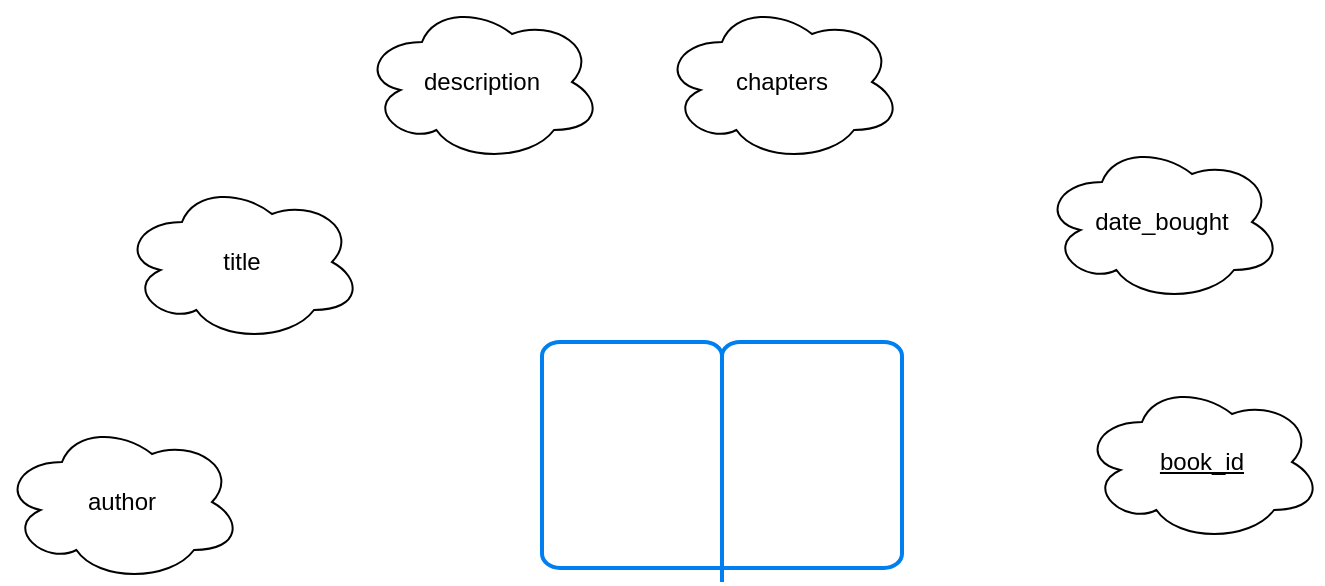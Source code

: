 <mxfile>
    <diagram id="EQLiBeV4V60wtyqsQ8PN" name="Purpose">
        <mxGraphModel dx="1758" dy="1150" grid="1" gridSize="10" guides="1" tooltips="1" connect="1" arrows="1" fold="1" page="1" pageScale="1" pageWidth="850" pageHeight="1100" math="0" shadow="0">
            <root>
                <mxCell id="0"/>
                <mxCell id="1" parent="0"/>
                <mxCell id="2" value="" style="html=1;verticalLabelPosition=bottom;align=center;labelBackgroundColor=#ffffff;verticalAlign=top;strokeWidth=2;strokeColor=#0080F0;shadow=0;dashed=0;shape=mxgraph.ios7.icons.book;" parent="1" vertex="1">
                    <mxGeometry x="330" y="440" width="180" height="120" as="geometry"/>
                </mxCell>
                <mxCell id="3" value="author" style="ellipse;shape=cloud;whiteSpace=wrap;html=1;" parent="1" vertex="1">
                    <mxGeometry x="60" y="480" width="120" height="80" as="geometry"/>
                </mxCell>
                <mxCell id="4" value="title" style="ellipse;shape=cloud;whiteSpace=wrap;html=1;" parent="1" vertex="1">
                    <mxGeometry x="120" y="360" width="120" height="80" as="geometry"/>
                </mxCell>
                <mxCell id="5" value="description" style="ellipse;shape=cloud;whiteSpace=wrap;html=1;" parent="1" vertex="1">
                    <mxGeometry x="240" y="270" width="120" height="80" as="geometry"/>
                </mxCell>
                <mxCell id="6" value="chapters" style="ellipse;shape=cloud;whiteSpace=wrap;html=1;" parent="1" vertex="1">
                    <mxGeometry x="390" y="270" width="120" height="80" as="geometry"/>
                </mxCell>
                <mxCell id="7" value="date_bought" style="ellipse;shape=cloud;whiteSpace=wrap;html=1;" parent="1" vertex="1">
                    <mxGeometry x="580" y="340" width="120" height="80" as="geometry"/>
                </mxCell>
                <mxCell id="8" value="&lt;u&gt;book_id&lt;/u&gt;" style="ellipse;shape=cloud;whiteSpace=wrap;html=1;" parent="1" vertex="1">
                    <mxGeometry x="600" y="460" width="120" height="80" as="geometry"/>
                </mxCell>
            </root>
        </mxGraphModel>
    </diagram>
    <diagram id="KGYYj9UqTgD0QuARNtIw" name="ER">
        <mxGraphModel dx="1758" dy="1150" grid="1" gridSize="10" guides="1" tooltips="1" connect="1" arrows="1" fold="1" page="1" pageScale="1" pageWidth="850" pageHeight="1100" math="0" shadow="0">
            <root>
                <mxCell id="koAOxHY6eIkHPWs9ncYI-0"/>
                <mxCell id="koAOxHY6eIkHPWs9ncYI-1" parent="koAOxHY6eIkHPWs9ncYI-0"/>
                <mxCell id="koAOxHY6eIkHPWs9ncYI-2" value="Owner" style="whiteSpace=wrap;html=1;align=center;" parent="koAOxHY6eIkHPWs9ncYI-1" vertex="1">
                    <mxGeometry x="355" y="280" width="100" height="60" as="geometry"/>
                </mxCell>
                <mxCell id="LvQcZSOw0opRjrNvu0Ek-9" style="edgeStyle=none;html=1;exitX=1;exitY=0.5;exitDx=0;exitDy=0;entryX=0;entryY=0.5;entryDx=0;entryDy=0;endArrow=none;endFill=0;" parent="koAOxHY6eIkHPWs9ncYI-1" source="koAOxHY6eIkHPWs9ncYI-3" target="LvQcZSOw0opRjrNvu0Ek-0" edge="1">
                    <mxGeometry relative="1" as="geometry"/>
                </mxCell>
                <mxCell id="LvQcZSOw0opRjrNvu0Ek-10" style="edgeStyle=none;html=1;exitX=1;exitY=1;exitDx=0;exitDy=0;entryX=0.08;entryY=0.233;entryDx=0;entryDy=0;entryPerimeter=0;endArrow=none;endFill=0;" parent="koAOxHY6eIkHPWs9ncYI-1" source="koAOxHY6eIkHPWs9ncYI-3" target="mpwCbIrCfIONFNvYKn1a-2" edge="1">
                    <mxGeometry relative="1" as="geometry"/>
                </mxCell>
                <mxCell id="LvQcZSOw0opRjrNvu0Ek-11" style="edgeStyle=none;html=1;exitX=0.75;exitY=1;exitDx=0;exitDy=0;entryX=0.5;entryY=0;entryDx=0;entryDy=0;endArrow=none;endFill=0;" parent="koAOxHY6eIkHPWs9ncYI-1" source="koAOxHY6eIkHPWs9ncYI-3" target="mpwCbIrCfIONFNvYKn1a-1" edge="1">
                    <mxGeometry relative="1" as="geometry"/>
                </mxCell>
                <mxCell id="LvQcZSOw0opRjrNvu0Ek-12" style="edgeStyle=none;html=1;exitX=0.25;exitY=1;exitDx=0;exitDy=0;entryX=0.72;entryY=0.033;entryDx=0;entryDy=0;entryPerimeter=0;endArrow=none;endFill=0;" parent="koAOxHY6eIkHPWs9ncYI-1" source="koAOxHY6eIkHPWs9ncYI-3" target="koAOxHY6eIkHPWs9ncYI-6" edge="1">
                    <mxGeometry relative="1" as="geometry"/>
                </mxCell>
                <mxCell id="LvQcZSOw0opRjrNvu0Ek-13" style="edgeStyle=none;html=1;exitX=0;exitY=0.75;exitDx=0;exitDy=0;entryX=0.947;entryY=0.217;entryDx=0;entryDy=0;entryPerimeter=0;endArrow=none;endFill=0;" parent="koAOxHY6eIkHPWs9ncYI-1" source="koAOxHY6eIkHPWs9ncYI-3" target="koAOxHY6eIkHPWs9ncYI-5" edge="1">
                    <mxGeometry relative="1" as="geometry"/>
                </mxCell>
                <mxCell id="LvQcZSOw0opRjrNvu0Ek-14" style="edgeStyle=none;html=1;exitX=0;exitY=0.25;exitDx=0;exitDy=0;endArrow=none;endFill=0;" parent="koAOxHY6eIkHPWs9ncYI-1" source="koAOxHY6eIkHPWs9ncYI-3" target="koAOxHY6eIkHPWs9ncYI-4" edge="1">
                    <mxGeometry relative="1" as="geometry"/>
                </mxCell>
                <mxCell id="koAOxHY6eIkHPWs9ncYI-3" value="Book" style="whiteSpace=wrap;html=1;align=center;" parent="koAOxHY6eIkHPWs9ncYI-1" vertex="1">
                    <mxGeometry x="330" y="560" width="150" height="60" as="geometry"/>
                </mxCell>
                <mxCell id="koAOxHY6eIkHPWs9ncYI-4" value="&lt;span style=&quot;border-bottom: 1px dotted&quot;&gt;&lt;u&gt;book_id&lt;/u&gt;&lt;/span&gt;" style="ellipse;whiteSpace=wrap;html=1;align=center;" parent="koAOxHY6eIkHPWs9ncYI-1" vertex="1">
                    <mxGeometry x="130" y="560" width="100" height="40" as="geometry"/>
                </mxCell>
                <mxCell id="koAOxHY6eIkHPWs9ncYI-5" value="&lt;span style=&quot;border-bottom: 1px dotted&quot;&gt;author&lt;/span&gt;" style="ellipse;whiteSpace=wrap;html=1;align=center;" parent="koAOxHY6eIkHPWs9ncYI-1" vertex="1">
                    <mxGeometry x="170" y="630" width="100" height="40" as="geometry"/>
                </mxCell>
                <mxCell id="koAOxHY6eIkHPWs9ncYI-6" value="&lt;span style=&quot;border-bottom: 1px dotted&quot;&gt;title&lt;br&gt;&lt;/span&gt;" style="ellipse;whiteSpace=wrap;html=1;align=center;" parent="koAOxHY6eIkHPWs9ncYI-1" vertex="1">
                    <mxGeometry x="290" y="680" width="100" height="40" as="geometry"/>
                </mxCell>
                <mxCell id="mpwCbIrCfIONFNvYKn1a-1" value="&lt;span style=&quot;border-bottom: 1px dotted&quot;&gt;description&lt;/span&gt;" style="ellipse;whiteSpace=wrap;html=1;align=center;" parent="koAOxHY6eIkHPWs9ncYI-1" vertex="1">
                    <mxGeometry x="410" y="680" width="100" height="40" as="geometry"/>
                </mxCell>
                <mxCell id="mpwCbIrCfIONFNvYKn1a-2" value="&lt;span style=&quot;border-bottom: 1px dotted&quot;&gt;date_bought&lt;/span&gt;" style="ellipse;whiteSpace=wrap;html=1;align=center;" parent="koAOxHY6eIkHPWs9ncYI-1" vertex="1">
                    <mxGeometry x="530" y="630" width="100" height="40" as="geometry"/>
                </mxCell>
                <mxCell id="LvQcZSOw0opRjrNvu0Ek-0" value="&lt;span style=&quot;border-bottom: 1px dotted&quot;&gt;chapters&lt;/span&gt;" style="ellipse;whiteSpace=wrap;html=1;align=center;" parent="koAOxHY6eIkHPWs9ncYI-1" vertex="1">
                    <mxGeometry x="540" y="550" width="110" height="40" as="geometry"/>
                </mxCell>
                <mxCell id="LvQcZSOw0opRjrNvu0Ek-5" style="edgeStyle=none;html=1;entryX=0.5;entryY=0;entryDx=0;entryDy=0;endArrow=ERmany;endFill=0;" parent="koAOxHY6eIkHPWs9ncYI-1" source="LvQcZSOw0opRjrNvu0Ek-3" target="koAOxHY6eIkHPWs9ncYI-3" edge="1">
                    <mxGeometry relative="1" as="geometry"/>
                </mxCell>
                <mxCell id="LvQcZSOw0opRjrNvu0Ek-8" style="edgeStyle=none;html=1;entryX=0.5;entryY=1;entryDx=0;entryDy=0;endArrow=ERone;endFill=0;" parent="koAOxHY6eIkHPWs9ncYI-1" source="LvQcZSOw0opRjrNvu0Ek-3" target="koAOxHY6eIkHPWs9ncYI-2" edge="1">
                    <mxGeometry relative="1" as="geometry"/>
                </mxCell>
                <mxCell id="LvQcZSOw0opRjrNvu0Ek-3" value="own" style="shape=rhombus;perimeter=rhombusPerimeter;whiteSpace=wrap;html=1;align=center;" parent="koAOxHY6eIkHPWs9ncYI-1" vertex="1">
                    <mxGeometry x="345" y="390" width="120" height="80" as="geometry"/>
                </mxCell>
            </root>
        </mxGraphModel>
    </diagram>
    <diagram id="xvQ-C9ccQKh_zx2GTqcE" name="UML">
        <mxGraphModel dx="1758" dy="1150" grid="1" gridSize="10" guides="1" tooltips="1" connect="1" arrows="1" fold="1" page="1" pageScale="1" pageWidth="850" pageHeight="1100" math="0" shadow="0">
            <root>
                <mxCell id="xjbJNIg-MPgf1Dh7jckD-0"/>
                <mxCell id="xjbJNIg-MPgf1Dh7jckD-1" parent="xjbJNIg-MPgf1Dh7jckD-0"/>
                <mxCell id="YTXy7Z1mmAvqwpk9lPbU-1" value="Book" style="swimlane;fontStyle=1;align=center;verticalAlign=top;childLayout=stackLayout;horizontal=1;startSize=26;horizontalStack=0;resizeParent=1;resizeParentMax=0;resizeLast=0;collapsible=1;marginBottom=0;" parent="xjbJNIg-MPgf1Dh7jckD-1" vertex="1">
                    <mxGeometry x="340" y="410" width="160" height="268" as="geometry"/>
                </mxCell>
                <mxCell id="YTXy7Z1mmAvqwpk9lPbU-2" value="+ book_id: int" style="text;strokeColor=none;fillColor=none;align=left;verticalAlign=top;spacingLeft=4;spacingRight=4;overflow=hidden;rotatable=0;points=[[0,0.5],[1,0.5]];portConstraint=eastwest;fontStyle=4" parent="YTXy7Z1mmAvqwpk9lPbU-1" vertex="1">
                    <mxGeometry y="26" width="160" height="26" as="geometry"/>
                </mxCell>
                <mxCell id="YTXy7Z1mmAvqwpk9lPbU-6" value="+ author: string" style="text;strokeColor=none;fillColor=none;align=left;verticalAlign=top;spacingLeft=4;spacingRight=4;overflow=hidden;rotatable=0;points=[[0,0.5],[1,0.5]];portConstraint=eastwest;fontStyle=0" parent="YTXy7Z1mmAvqwpk9lPbU-1" vertex="1">
                    <mxGeometry y="52" width="160" height="26" as="geometry"/>
                </mxCell>
                <mxCell id="PYXwK2j2h9hHiINXVTxd-0" value="+ title: string" style="text;strokeColor=none;fillColor=none;align=left;verticalAlign=top;spacingLeft=4;spacingRight=4;overflow=hidden;rotatable=0;points=[[0,0.5],[1,0.5]];portConstraint=eastwest;fontStyle=0" parent="YTXy7Z1mmAvqwpk9lPbU-1" vertex="1">
                    <mxGeometry y="78" width="160" height="26" as="geometry"/>
                </mxCell>
                <mxCell id="YTXy7Z1mmAvqwpk9lPbU-7" value="+ chapters: int" style="text;strokeColor=none;fillColor=none;align=left;verticalAlign=top;spacingLeft=4;spacingRight=4;overflow=hidden;rotatable=0;points=[[0,0.5],[1,0.5]];portConstraint=eastwest;fontStyle=0" parent="YTXy7Z1mmAvqwpk9lPbU-1" vertex="1">
                    <mxGeometry y="104" width="160" height="26" as="geometry"/>
                </mxCell>
                <mxCell id="YTXy7Z1mmAvqwpk9lPbU-8" value="+ date_bought: int" style="text;strokeColor=none;fillColor=none;align=left;verticalAlign=top;spacingLeft=4;spacingRight=4;overflow=hidden;rotatable=0;points=[[0,0.5],[1,0.5]];portConstraint=eastwest;fontStyle=0" parent="YTXy7Z1mmAvqwpk9lPbU-1" vertex="1">
                    <mxGeometry y="130" width="160" height="26" as="geometry"/>
                </mxCell>
                <mxCell id="YTXy7Z1mmAvqwpk9lPbU-9" value="+ description: string" style="text;strokeColor=none;fillColor=none;align=left;verticalAlign=top;spacingLeft=4;spacingRight=4;overflow=hidden;rotatable=0;points=[[0,0.5],[1,0.5]];portConstraint=eastwest;fontStyle=0" parent="YTXy7Z1mmAvqwpk9lPbU-1" vertex="1">
                    <mxGeometry y="156" width="160" height="26" as="geometry"/>
                </mxCell>
                <mxCell id="YTXy7Z1mmAvqwpk9lPbU-3" value="" style="line;strokeWidth=1;fillColor=none;align=left;verticalAlign=middle;spacingTop=-1;spacingLeft=3;spacingRight=3;rotatable=0;labelPosition=right;points=[];portConstraint=eastwest;" parent="YTXy7Z1mmAvqwpk9lPbU-1" vertex="1">
                    <mxGeometry y="182" width="160" height="8" as="geometry"/>
                </mxCell>
                <mxCell id="YTXy7Z1mmAvqwpk9lPbU-4" value="+ addBook()" style="text;strokeColor=none;fillColor=none;align=left;verticalAlign=top;spacingLeft=4;spacingRight=4;overflow=hidden;rotatable=0;points=[[0,0.5],[1,0.5]];portConstraint=eastwest;" parent="YTXy7Z1mmAvqwpk9lPbU-1" vertex="1">
                    <mxGeometry y="190" width="160" height="26" as="geometry"/>
                </mxCell>
                <mxCell id="PYXwK2j2h9hHiINXVTxd-1" value="+ deleteBook()" style="text;strokeColor=none;fillColor=none;align=left;verticalAlign=top;spacingLeft=4;spacingRight=4;overflow=hidden;rotatable=0;points=[[0,0.5],[1,0.5]];portConstraint=eastwest;" parent="YTXy7Z1mmAvqwpk9lPbU-1" vertex="1">
                    <mxGeometry y="216" width="160" height="26" as="geometry"/>
                </mxCell>
                <mxCell id="PYXwK2j2h9hHiINXVTxd-2" value="+ editBook()" style="text;strokeColor=none;fillColor=none;align=left;verticalAlign=top;spacingLeft=4;spacingRight=4;overflow=hidden;rotatable=0;points=[[0,0.5],[1,0.5]];portConstraint=eastwest;" parent="YTXy7Z1mmAvqwpk9lPbU-1" vertex="1">
                    <mxGeometry y="242" width="160" height="26" as="geometry"/>
                </mxCell>
            </root>
        </mxGraphModel>
    </diagram>
</mxfile>